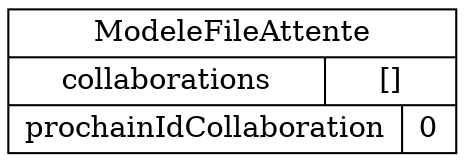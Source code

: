 digraph "ModeleFileAttente" {
graph ["rankdir"="LR","compound"="true","ranksep"="1.0","nodesep"="1.0"]
"/" ["label"="<_C>ModeleFileAttente|{collaborations|[]}|{prochainIdCollaboration|0}","style"="filled","fillcolor"="white","shape"="record"]
}